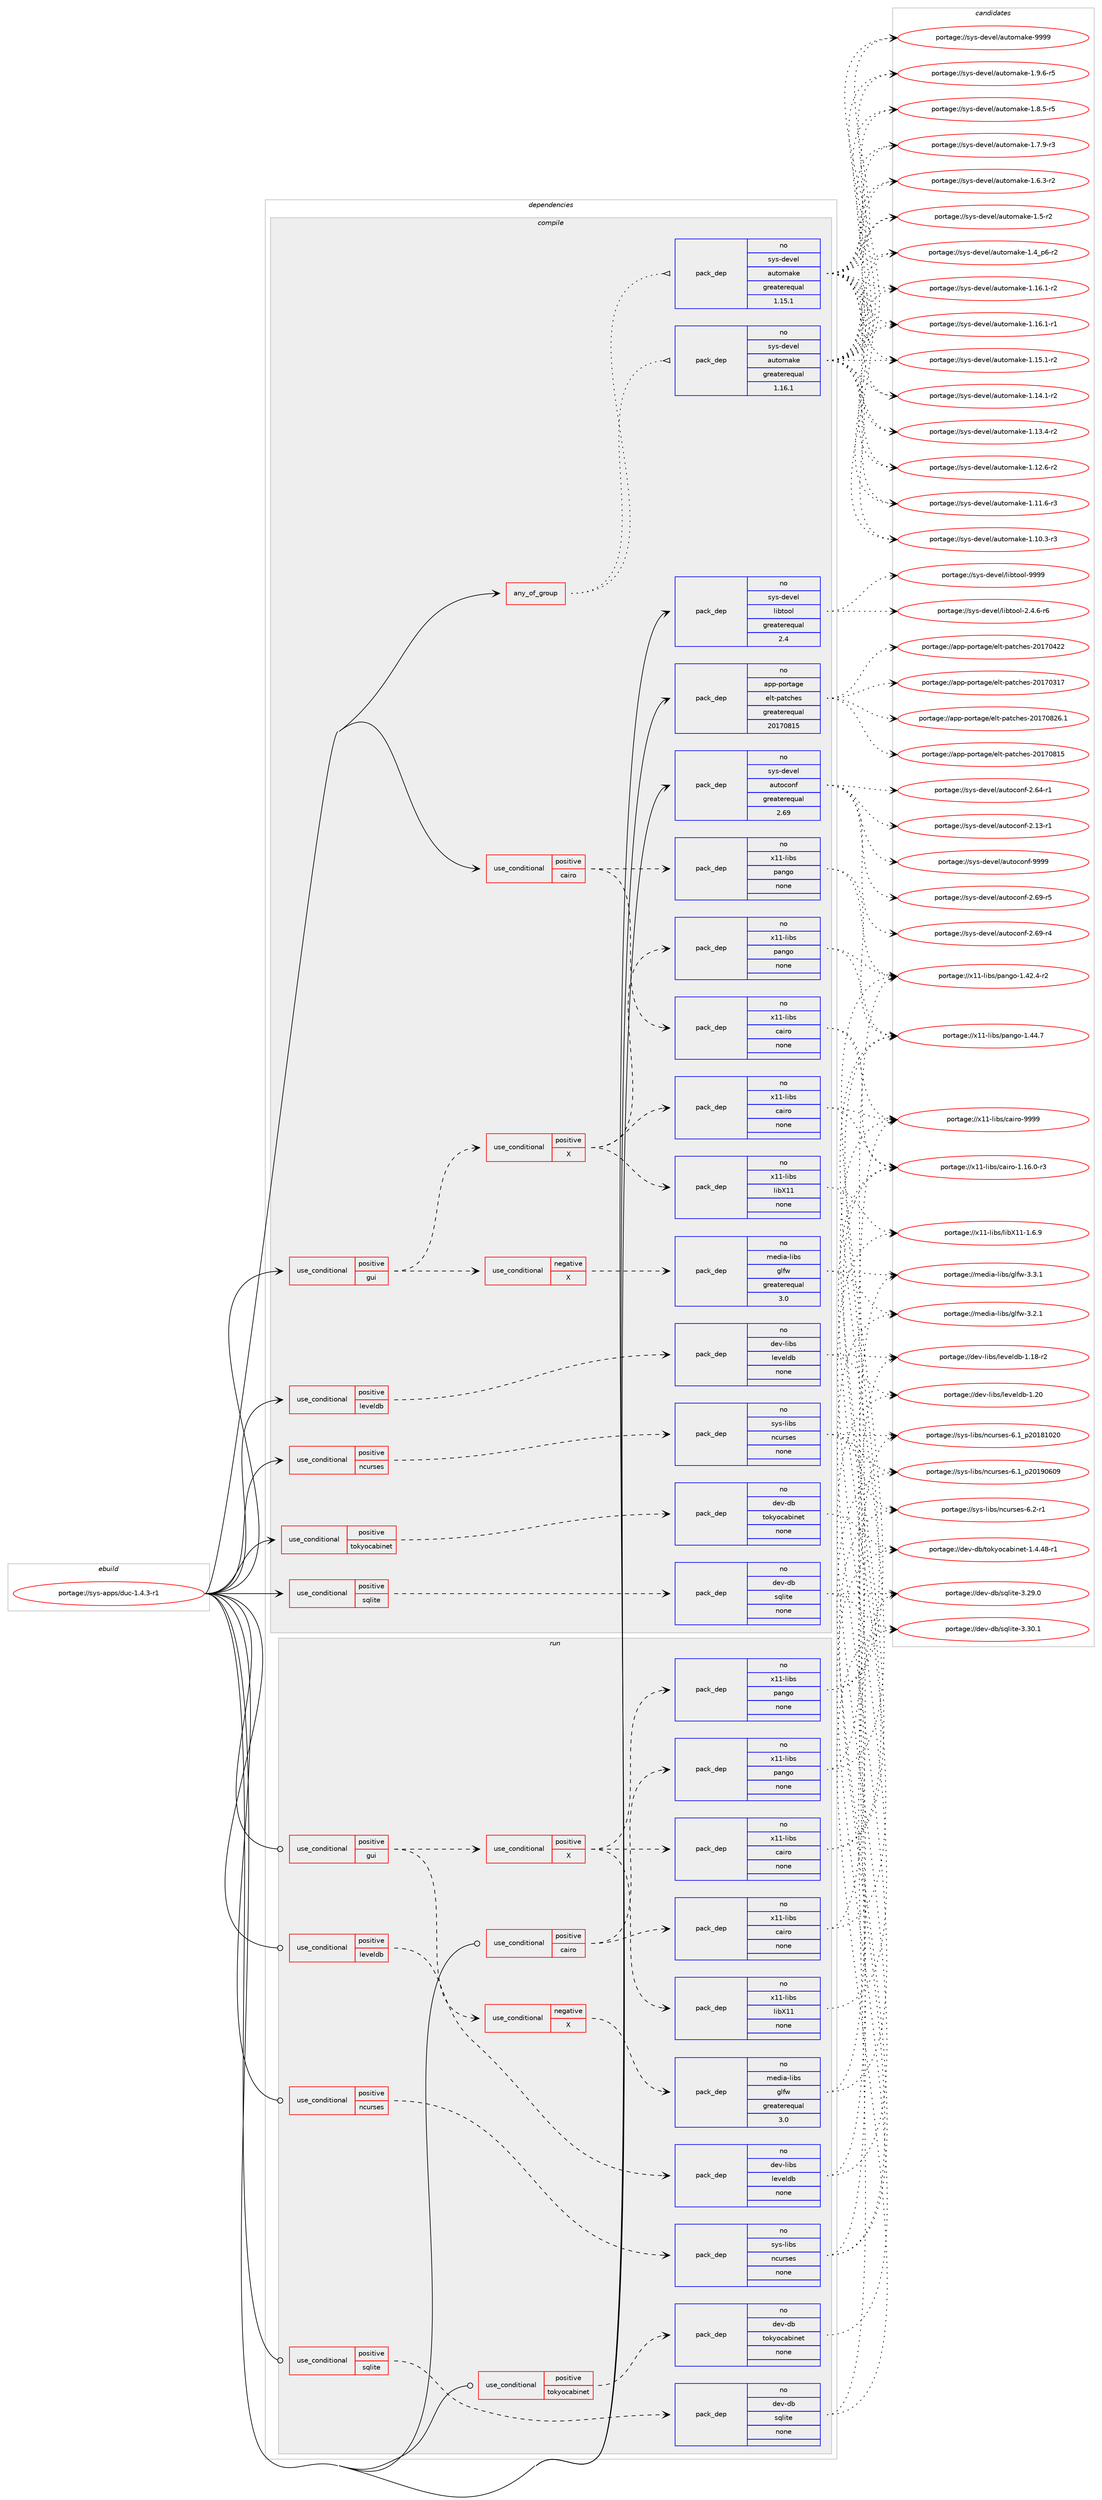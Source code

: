 digraph prolog {

# *************
# Graph options
# *************

newrank=true;
concentrate=true;
compound=true;
graph [rankdir=LR,fontname=Helvetica,fontsize=10,ranksep=1.5];#, ranksep=2.5, nodesep=0.2];
edge  [arrowhead=vee];
node  [fontname=Helvetica,fontsize=10];

# **********
# The ebuild
# **********

subgraph cluster_leftcol {
color=gray;
rank=same;
label=<<i>ebuild</i>>;
id [label="portage://sys-apps/duc-1.4.3-r1", color=red, width=4, href="../sys-apps/duc-1.4.3-r1.svg"];
}

# ****************
# The dependencies
# ****************

subgraph cluster_midcol {
color=gray;
label=<<i>dependencies</i>>;
subgraph cluster_compile {
fillcolor="#eeeeee";
style=filled;
label=<<i>compile</i>>;
subgraph any736 {
dependency32072 [label=<<TABLE BORDER="0" CELLBORDER="1" CELLSPACING="0" CELLPADDING="4"><TR><TD CELLPADDING="10">any_of_group</TD></TR></TABLE>>, shape=none, color=red];subgraph pack25335 {
dependency32073 [label=<<TABLE BORDER="0" CELLBORDER="1" CELLSPACING="0" CELLPADDING="4" WIDTH="220"><TR><TD ROWSPAN="6" CELLPADDING="30">pack_dep</TD></TR><TR><TD WIDTH="110">no</TD></TR><TR><TD>sys-devel</TD></TR><TR><TD>automake</TD></TR><TR><TD>greaterequal</TD></TR><TR><TD>1.16.1</TD></TR></TABLE>>, shape=none, color=blue];
}
dependency32072:e -> dependency32073:w [weight=20,style="dotted",arrowhead="oinv"];
subgraph pack25336 {
dependency32074 [label=<<TABLE BORDER="0" CELLBORDER="1" CELLSPACING="0" CELLPADDING="4" WIDTH="220"><TR><TD ROWSPAN="6" CELLPADDING="30">pack_dep</TD></TR><TR><TD WIDTH="110">no</TD></TR><TR><TD>sys-devel</TD></TR><TR><TD>automake</TD></TR><TR><TD>greaterequal</TD></TR><TR><TD>1.15.1</TD></TR></TABLE>>, shape=none, color=blue];
}
dependency32072:e -> dependency32074:w [weight=20,style="dotted",arrowhead="oinv"];
}
id:e -> dependency32072:w [weight=20,style="solid",arrowhead="vee"];
subgraph cond5999 {
dependency32075 [label=<<TABLE BORDER="0" CELLBORDER="1" CELLSPACING="0" CELLPADDING="4"><TR><TD ROWSPAN="3" CELLPADDING="10">use_conditional</TD></TR><TR><TD>positive</TD></TR><TR><TD>cairo</TD></TR></TABLE>>, shape=none, color=red];
subgraph pack25337 {
dependency32076 [label=<<TABLE BORDER="0" CELLBORDER="1" CELLSPACING="0" CELLPADDING="4" WIDTH="220"><TR><TD ROWSPAN="6" CELLPADDING="30">pack_dep</TD></TR><TR><TD WIDTH="110">no</TD></TR><TR><TD>x11-libs</TD></TR><TR><TD>cairo</TD></TR><TR><TD>none</TD></TR><TR><TD></TD></TR></TABLE>>, shape=none, color=blue];
}
dependency32075:e -> dependency32076:w [weight=20,style="dashed",arrowhead="vee"];
subgraph pack25338 {
dependency32077 [label=<<TABLE BORDER="0" CELLBORDER="1" CELLSPACING="0" CELLPADDING="4" WIDTH="220"><TR><TD ROWSPAN="6" CELLPADDING="30">pack_dep</TD></TR><TR><TD WIDTH="110">no</TD></TR><TR><TD>x11-libs</TD></TR><TR><TD>pango</TD></TR><TR><TD>none</TD></TR><TR><TD></TD></TR></TABLE>>, shape=none, color=blue];
}
dependency32075:e -> dependency32077:w [weight=20,style="dashed",arrowhead="vee"];
}
id:e -> dependency32075:w [weight=20,style="solid",arrowhead="vee"];
subgraph cond6000 {
dependency32078 [label=<<TABLE BORDER="0" CELLBORDER="1" CELLSPACING="0" CELLPADDING="4"><TR><TD ROWSPAN="3" CELLPADDING="10">use_conditional</TD></TR><TR><TD>positive</TD></TR><TR><TD>gui</TD></TR></TABLE>>, shape=none, color=red];
subgraph cond6001 {
dependency32079 [label=<<TABLE BORDER="0" CELLBORDER="1" CELLSPACING="0" CELLPADDING="4"><TR><TD ROWSPAN="3" CELLPADDING="10">use_conditional</TD></TR><TR><TD>positive</TD></TR><TR><TD>X</TD></TR></TABLE>>, shape=none, color=red];
subgraph pack25339 {
dependency32080 [label=<<TABLE BORDER="0" CELLBORDER="1" CELLSPACING="0" CELLPADDING="4" WIDTH="220"><TR><TD ROWSPAN="6" CELLPADDING="30">pack_dep</TD></TR><TR><TD WIDTH="110">no</TD></TR><TR><TD>x11-libs</TD></TR><TR><TD>cairo</TD></TR><TR><TD>none</TD></TR><TR><TD></TD></TR></TABLE>>, shape=none, color=blue];
}
dependency32079:e -> dependency32080:w [weight=20,style="dashed",arrowhead="vee"];
subgraph pack25340 {
dependency32081 [label=<<TABLE BORDER="0" CELLBORDER="1" CELLSPACING="0" CELLPADDING="4" WIDTH="220"><TR><TD ROWSPAN="6" CELLPADDING="30">pack_dep</TD></TR><TR><TD WIDTH="110">no</TD></TR><TR><TD>x11-libs</TD></TR><TR><TD>libX11</TD></TR><TR><TD>none</TD></TR><TR><TD></TD></TR></TABLE>>, shape=none, color=blue];
}
dependency32079:e -> dependency32081:w [weight=20,style="dashed",arrowhead="vee"];
subgraph pack25341 {
dependency32082 [label=<<TABLE BORDER="0" CELLBORDER="1" CELLSPACING="0" CELLPADDING="4" WIDTH="220"><TR><TD ROWSPAN="6" CELLPADDING="30">pack_dep</TD></TR><TR><TD WIDTH="110">no</TD></TR><TR><TD>x11-libs</TD></TR><TR><TD>pango</TD></TR><TR><TD>none</TD></TR><TR><TD></TD></TR></TABLE>>, shape=none, color=blue];
}
dependency32079:e -> dependency32082:w [weight=20,style="dashed",arrowhead="vee"];
}
dependency32078:e -> dependency32079:w [weight=20,style="dashed",arrowhead="vee"];
subgraph cond6002 {
dependency32083 [label=<<TABLE BORDER="0" CELLBORDER="1" CELLSPACING="0" CELLPADDING="4"><TR><TD ROWSPAN="3" CELLPADDING="10">use_conditional</TD></TR><TR><TD>negative</TD></TR><TR><TD>X</TD></TR></TABLE>>, shape=none, color=red];
subgraph pack25342 {
dependency32084 [label=<<TABLE BORDER="0" CELLBORDER="1" CELLSPACING="0" CELLPADDING="4" WIDTH="220"><TR><TD ROWSPAN="6" CELLPADDING="30">pack_dep</TD></TR><TR><TD WIDTH="110">no</TD></TR><TR><TD>media-libs</TD></TR><TR><TD>glfw</TD></TR><TR><TD>greaterequal</TD></TR><TR><TD>3.0</TD></TR></TABLE>>, shape=none, color=blue];
}
dependency32083:e -> dependency32084:w [weight=20,style="dashed",arrowhead="vee"];
}
dependency32078:e -> dependency32083:w [weight=20,style="dashed",arrowhead="vee"];
}
id:e -> dependency32078:w [weight=20,style="solid",arrowhead="vee"];
subgraph cond6003 {
dependency32085 [label=<<TABLE BORDER="0" CELLBORDER="1" CELLSPACING="0" CELLPADDING="4"><TR><TD ROWSPAN="3" CELLPADDING="10">use_conditional</TD></TR><TR><TD>positive</TD></TR><TR><TD>leveldb</TD></TR></TABLE>>, shape=none, color=red];
subgraph pack25343 {
dependency32086 [label=<<TABLE BORDER="0" CELLBORDER="1" CELLSPACING="0" CELLPADDING="4" WIDTH="220"><TR><TD ROWSPAN="6" CELLPADDING="30">pack_dep</TD></TR><TR><TD WIDTH="110">no</TD></TR><TR><TD>dev-libs</TD></TR><TR><TD>leveldb</TD></TR><TR><TD>none</TD></TR><TR><TD></TD></TR></TABLE>>, shape=none, color=blue];
}
dependency32085:e -> dependency32086:w [weight=20,style="dashed",arrowhead="vee"];
}
id:e -> dependency32085:w [weight=20,style="solid",arrowhead="vee"];
subgraph cond6004 {
dependency32087 [label=<<TABLE BORDER="0" CELLBORDER="1" CELLSPACING="0" CELLPADDING="4"><TR><TD ROWSPAN="3" CELLPADDING="10">use_conditional</TD></TR><TR><TD>positive</TD></TR><TR><TD>ncurses</TD></TR></TABLE>>, shape=none, color=red];
subgraph pack25344 {
dependency32088 [label=<<TABLE BORDER="0" CELLBORDER="1" CELLSPACING="0" CELLPADDING="4" WIDTH="220"><TR><TD ROWSPAN="6" CELLPADDING="30">pack_dep</TD></TR><TR><TD WIDTH="110">no</TD></TR><TR><TD>sys-libs</TD></TR><TR><TD>ncurses</TD></TR><TR><TD>none</TD></TR><TR><TD></TD></TR></TABLE>>, shape=none, color=blue];
}
dependency32087:e -> dependency32088:w [weight=20,style="dashed",arrowhead="vee"];
}
id:e -> dependency32087:w [weight=20,style="solid",arrowhead="vee"];
subgraph cond6005 {
dependency32089 [label=<<TABLE BORDER="0" CELLBORDER="1" CELLSPACING="0" CELLPADDING="4"><TR><TD ROWSPAN="3" CELLPADDING="10">use_conditional</TD></TR><TR><TD>positive</TD></TR><TR><TD>sqlite</TD></TR></TABLE>>, shape=none, color=red];
subgraph pack25345 {
dependency32090 [label=<<TABLE BORDER="0" CELLBORDER="1" CELLSPACING="0" CELLPADDING="4" WIDTH="220"><TR><TD ROWSPAN="6" CELLPADDING="30">pack_dep</TD></TR><TR><TD WIDTH="110">no</TD></TR><TR><TD>dev-db</TD></TR><TR><TD>sqlite</TD></TR><TR><TD>none</TD></TR><TR><TD></TD></TR></TABLE>>, shape=none, color=blue];
}
dependency32089:e -> dependency32090:w [weight=20,style="dashed",arrowhead="vee"];
}
id:e -> dependency32089:w [weight=20,style="solid",arrowhead="vee"];
subgraph cond6006 {
dependency32091 [label=<<TABLE BORDER="0" CELLBORDER="1" CELLSPACING="0" CELLPADDING="4"><TR><TD ROWSPAN="3" CELLPADDING="10">use_conditional</TD></TR><TR><TD>positive</TD></TR><TR><TD>tokyocabinet</TD></TR></TABLE>>, shape=none, color=red];
subgraph pack25346 {
dependency32092 [label=<<TABLE BORDER="0" CELLBORDER="1" CELLSPACING="0" CELLPADDING="4" WIDTH="220"><TR><TD ROWSPAN="6" CELLPADDING="30">pack_dep</TD></TR><TR><TD WIDTH="110">no</TD></TR><TR><TD>dev-db</TD></TR><TR><TD>tokyocabinet</TD></TR><TR><TD>none</TD></TR><TR><TD></TD></TR></TABLE>>, shape=none, color=blue];
}
dependency32091:e -> dependency32092:w [weight=20,style="dashed",arrowhead="vee"];
}
id:e -> dependency32091:w [weight=20,style="solid",arrowhead="vee"];
subgraph pack25347 {
dependency32093 [label=<<TABLE BORDER="0" CELLBORDER="1" CELLSPACING="0" CELLPADDING="4" WIDTH="220"><TR><TD ROWSPAN="6" CELLPADDING="30">pack_dep</TD></TR><TR><TD WIDTH="110">no</TD></TR><TR><TD>app-portage</TD></TR><TR><TD>elt-patches</TD></TR><TR><TD>greaterequal</TD></TR><TR><TD>20170815</TD></TR></TABLE>>, shape=none, color=blue];
}
id:e -> dependency32093:w [weight=20,style="solid",arrowhead="vee"];
subgraph pack25348 {
dependency32094 [label=<<TABLE BORDER="0" CELLBORDER="1" CELLSPACING="0" CELLPADDING="4" WIDTH="220"><TR><TD ROWSPAN="6" CELLPADDING="30">pack_dep</TD></TR><TR><TD WIDTH="110">no</TD></TR><TR><TD>sys-devel</TD></TR><TR><TD>autoconf</TD></TR><TR><TD>greaterequal</TD></TR><TR><TD>2.69</TD></TR></TABLE>>, shape=none, color=blue];
}
id:e -> dependency32094:w [weight=20,style="solid",arrowhead="vee"];
subgraph pack25349 {
dependency32095 [label=<<TABLE BORDER="0" CELLBORDER="1" CELLSPACING="0" CELLPADDING="4" WIDTH="220"><TR><TD ROWSPAN="6" CELLPADDING="30">pack_dep</TD></TR><TR><TD WIDTH="110">no</TD></TR><TR><TD>sys-devel</TD></TR><TR><TD>libtool</TD></TR><TR><TD>greaterequal</TD></TR><TR><TD>2.4</TD></TR></TABLE>>, shape=none, color=blue];
}
id:e -> dependency32095:w [weight=20,style="solid",arrowhead="vee"];
}
subgraph cluster_compileandrun {
fillcolor="#eeeeee";
style=filled;
label=<<i>compile and run</i>>;
}
subgraph cluster_run {
fillcolor="#eeeeee";
style=filled;
label=<<i>run</i>>;
subgraph cond6007 {
dependency32096 [label=<<TABLE BORDER="0" CELLBORDER="1" CELLSPACING="0" CELLPADDING="4"><TR><TD ROWSPAN="3" CELLPADDING="10">use_conditional</TD></TR><TR><TD>positive</TD></TR><TR><TD>cairo</TD></TR></TABLE>>, shape=none, color=red];
subgraph pack25350 {
dependency32097 [label=<<TABLE BORDER="0" CELLBORDER="1" CELLSPACING="0" CELLPADDING="4" WIDTH="220"><TR><TD ROWSPAN="6" CELLPADDING="30">pack_dep</TD></TR><TR><TD WIDTH="110">no</TD></TR><TR><TD>x11-libs</TD></TR><TR><TD>cairo</TD></TR><TR><TD>none</TD></TR><TR><TD></TD></TR></TABLE>>, shape=none, color=blue];
}
dependency32096:e -> dependency32097:w [weight=20,style="dashed",arrowhead="vee"];
subgraph pack25351 {
dependency32098 [label=<<TABLE BORDER="0" CELLBORDER="1" CELLSPACING="0" CELLPADDING="4" WIDTH="220"><TR><TD ROWSPAN="6" CELLPADDING="30">pack_dep</TD></TR><TR><TD WIDTH="110">no</TD></TR><TR><TD>x11-libs</TD></TR><TR><TD>pango</TD></TR><TR><TD>none</TD></TR><TR><TD></TD></TR></TABLE>>, shape=none, color=blue];
}
dependency32096:e -> dependency32098:w [weight=20,style="dashed",arrowhead="vee"];
}
id:e -> dependency32096:w [weight=20,style="solid",arrowhead="odot"];
subgraph cond6008 {
dependency32099 [label=<<TABLE BORDER="0" CELLBORDER="1" CELLSPACING="0" CELLPADDING="4"><TR><TD ROWSPAN="3" CELLPADDING="10">use_conditional</TD></TR><TR><TD>positive</TD></TR><TR><TD>gui</TD></TR></TABLE>>, shape=none, color=red];
subgraph cond6009 {
dependency32100 [label=<<TABLE BORDER="0" CELLBORDER="1" CELLSPACING="0" CELLPADDING="4"><TR><TD ROWSPAN="3" CELLPADDING="10">use_conditional</TD></TR><TR><TD>positive</TD></TR><TR><TD>X</TD></TR></TABLE>>, shape=none, color=red];
subgraph pack25352 {
dependency32101 [label=<<TABLE BORDER="0" CELLBORDER="1" CELLSPACING="0" CELLPADDING="4" WIDTH="220"><TR><TD ROWSPAN="6" CELLPADDING="30">pack_dep</TD></TR><TR><TD WIDTH="110">no</TD></TR><TR><TD>x11-libs</TD></TR><TR><TD>cairo</TD></TR><TR><TD>none</TD></TR><TR><TD></TD></TR></TABLE>>, shape=none, color=blue];
}
dependency32100:e -> dependency32101:w [weight=20,style="dashed",arrowhead="vee"];
subgraph pack25353 {
dependency32102 [label=<<TABLE BORDER="0" CELLBORDER="1" CELLSPACING="0" CELLPADDING="4" WIDTH="220"><TR><TD ROWSPAN="6" CELLPADDING="30">pack_dep</TD></TR><TR><TD WIDTH="110">no</TD></TR><TR><TD>x11-libs</TD></TR><TR><TD>libX11</TD></TR><TR><TD>none</TD></TR><TR><TD></TD></TR></TABLE>>, shape=none, color=blue];
}
dependency32100:e -> dependency32102:w [weight=20,style="dashed",arrowhead="vee"];
subgraph pack25354 {
dependency32103 [label=<<TABLE BORDER="0" CELLBORDER="1" CELLSPACING="0" CELLPADDING="4" WIDTH="220"><TR><TD ROWSPAN="6" CELLPADDING="30">pack_dep</TD></TR><TR><TD WIDTH="110">no</TD></TR><TR><TD>x11-libs</TD></TR><TR><TD>pango</TD></TR><TR><TD>none</TD></TR><TR><TD></TD></TR></TABLE>>, shape=none, color=blue];
}
dependency32100:e -> dependency32103:w [weight=20,style="dashed",arrowhead="vee"];
}
dependency32099:e -> dependency32100:w [weight=20,style="dashed",arrowhead="vee"];
subgraph cond6010 {
dependency32104 [label=<<TABLE BORDER="0" CELLBORDER="1" CELLSPACING="0" CELLPADDING="4"><TR><TD ROWSPAN="3" CELLPADDING="10">use_conditional</TD></TR><TR><TD>negative</TD></TR><TR><TD>X</TD></TR></TABLE>>, shape=none, color=red];
subgraph pack25355 {
dependency32105 [label=<<TABLE BORDER="0" CELLBORDER="1" CELLSPACING="0" CELLPADDING="4" WIDTH="220"><TR><TD ROWSPAN="6" CELLPADDING="30">pack_dep</TD></TR><TR><TD WIDTH="110">no</TD></TR><TR><TD>media-libs</TD></TR><TR><TD>glfw</TD></TR><TR><TD>greaterequal</TD></TR><TR><TD>3.0</TD></TR></TABLE>>, shape=none, color=blue];
}
dependency32104:e -> dependency32105:w [weight=20,style="dashed",arrowhead="vee"];
}
dependency32099:e -> dependency32104:w [weight=20,style="dashed",arrowhead="vee"];
}
id:e -> dependency32099:w [weight=20,style="solid",arrowhead="odot"];
subgraph cond6011 {
dependency32106 [label=<<TABLE BORDER="0" CELLBORDER="1" CELLSPACING="0" CELLPADDING="4"><TR><TD ROWSPAN="3" CELLPADDING="10">use_conditional</TD></TR><TR><TD>positive</TD></TR><TR><TD>leveldb</TD></TR></TABLE>>, shape=none, color=red];
subgraph pack25356 {
dependency32107 [label=<<TABLE BORDER="0" CELLBORDER="1" CELLSPACING="0" CELLPADDING="4" WIDTH="220"><TR><TD ROWSPAN="6" CELLPADDING="30">pack_dep</TD></TR><TR><TD WIDTH="110">no</TD></TR><TR><TD>dev-libs</TD></TR><TR><TD>leveldb</TD></TR><TR><TD>none</TD></TR><TR><TD></TD></TR></TABLE>>, shape=none, color=blue];
}
dependency32106:e -> dependency32107:w [weight=20,style="dashed",arrowhead="vee"];
}
id:e -> dependency32106:w [weight=20,style="solid",arrowhead="odot"];
subgraph cond6012 {
dependency32108 [label=<<TABLE BORDER="0" CELLBORDER="1" CELLSPACING="0" CELLPADDING="4"><TR><TD ROWSPAN="3" CELLPADDING="10">use_conditional</TD></TR><TR><TD>positive</TD></TR><TR><TD>ncurses</TD></TR></TABLE>>, shape=none, color=red];
subgraph pack25357 {
dependency32109 [label=<<TABLE BORDER="0" CELLBORDER="1" CELLSPACING="0" CELLPADDING="4" WIDTH="220"><TR><TD ROWSPAN="6" CELLPADDING="30">pack_dep</TD></TR><TR><TD WIDTH="110">no</TD></TR><TR><TD>sys-libs</TD></TR><TR><TD>ncurses</TD></TR><TR><TD>none</TD></TR><TR><TD></TD></TR></TABLE>>, shape=none, color=blue];
}
dependency32108:e -> dependency32109:w [weight=20,style="dashed",arrowhead="vee"];
}
id:e -> dependency32108:w [weight=20,style="solid",arrowhead="odot"];
subgraph cond6013 {
dependency32110 [label=<<TABLE BORDER="0" CELLBORDER="1" CELLSPACING="0" CELLPADDING="4"><TR><TD ROWSPAN="3" CELLPADDING="10">use_conditional</TD></TR><TR><TD>positive</TD></TR><TR><TD>sqlite</TD></TR></TABLE>>, shape=none, color=red];
subgraph pack25358 {
dependency32111 [label=<<TABLE BORDER="0" CELLBORDER="1" CELLSPACING="0" CELLPADDING="4" WIDTH="220"><TR><TD ROWSPAN="6" CELLPADDING="30">pack_dep</TD></TR><TR><TD WIDTH="110">no</TD></TR><TR><TD>dev-db</TD></TR><TR><TD>sqlite</TD></TR><TR><TD>none</TD></TR><TR><TD></TD></TR></TABLE>>, shape=none, color=blue];
}
dependency32110:e -> dependency32111:w [weight=20,style="dashed",arrowhead="vee"];
}
id:e -> dependency32110:w [weight=20,style="solid",arrowhead="odot"];
subgraph cond6014 {
dependency32112 [label=<<TABLE BORDER="0" CELLBORDER="1" CELLSPACING="0" CELLPADDING="4"><TR><TD ROWSPAN="3" CELLPADDING="10">use_conditional</TD></TR><TR><TD>positive</TD></TR><TR><TD>tokyocabinet</TD></TR></TABLE>>, shape=none, color=red];
subgraph pack25359 {
dependency32113 [label=<<TABLE BORDER="0" CELLBORDER="1" CELLSPACING="0" CELLPADDING="4" WIDTH="220"><TR><TD ROWSPAN="6" CELLPADDING="30">pack_dep</TD></TR><TR><TD WIDTH="110">no</TD></TR><TR><TD>dev-db</TD></TR><TR><TD>tokyocabinet</TD></TR><TR><TD>none</TD></TR><TR><TD></TD></TR></TABLE>>, shape=none, color=blue];
}
dependency32112:e -> dependency32113:w [weight=20,style="dashed",arrowhead="vee"];
}
id:e -> dependency32112:w [weight=20,style="solid",arrowhead="odot"];
}
}

# **************
# The candidates
# **************

subgraph cluster_choices {
rank=same;
color=gray;
label=<<i>candidates</i>>;

subgraph choice25335 {
color=black;
nodesep=1;
choice115121115451001011181011084797117116111109971071014557575757 [label="portage://sys-devel/automake-9999", color=red, width=4,href="../sys-devel/automake-9999.svg"];
choice115121115451001011181011084797117116111109971071014549465746544511453 [label="portage://sys-devel/automake-1.9.6-r5", color=red, width=4,href="../sys-devel/automake-1.9.6-r5.svg"];
choice115121115451001011181011084797117116111109971071014549465646534511453 [label="portage://sys-devel/automake-1.8.5-r5", color=red, width=4,href="../sys-devel/automake-1.8.5-r5.svg"];
choice115121115451001011181011084797117116111109971071014549465546574511451 [label="portage://sys-devel/automake-1.7.9-r3", color=red, width=4,href="../sys-devel/automake-1.7.9-r3.svg"];
choice115121115451001011181011084797117116111109971071014549465446514511450 [label="portage://sys-devel/automake-1.6.3-r2", color=red, width=4,href="../sys-devel/automake-1.6.3-r2.svg"];
choice11512111545100101118101108479711711611110997107101454946534511450 [label="portage://sys-devel/automake-1.5-r2", color=red, width=4,href="../sys-devel/automake-1.5-r2.svg"];
choice115121115451001011181011084797117116111109971071014549465295112544511450 [label="portage://sys-devel/automake-1.4_p6-r2", color=red, width=4,href="../sys-devel/automake-1.4_p6-r2.svg"];
choice11512111545100101118101108479711711611110997107101454946495446494511450 [label="portage://sys-devel/automake-1.16.1-r2", color=red, width=4,href="../sys-devel/automake-1.16.1-r2.svg"];
choice11512111545100101118101108479711711611110997107101454946495446494511449 [label="portage://sys-devel/automake-1.16.1-r1", color=red, width=4,href="../sys-devel/automake-1.16.1-r1.svg"];
choice11512111545100101118101108479711711611110997107101454946495346494511450 [label="portage://sys-devel/automake-1.15.1-r2", color=red, width=4,href="../sys-devel/automake-1.15.1-r2.svg"];
choice11512111545100101118101108479711711611110997107101454946495246494511450 [label="portage://sys-devel/automake-1.14.1-r2", color=red, width=4,href="../sys-devel/automake-1.14.1-r2.svg"];
choice11512111545100101118101108479711711611110997107101454946495146524511450 [label="portage://sys-devel/automake-1.13.4-r2", color=red, width=4,href="../sys-devel/automake-1.13.4-r2.svg"];
choice11512111545100101118101108479711711611110997107101454946495046544511450 [label="portage://sys-devel/automake-1.12.6-r2", color=red, width=4,href="../sys-devel/automake-1.12.6-r2.svg"];
choice11512111545100101118101108479711711611110997107101454946494946544511451 [label="portage://sys-devel/automake-1.11.6-r3", color=red, width=4,href="../sys-devel/automake-1.11.6-r3.svg"];
choice11512111545100101118101108479711711611110997107101454946494846514511451 [label="portage://sys-devel/automake-1.10.3-r3", color=red, width=4,href="../sys-devel/automake-1.10.3-r3.svg"];
dependency32073:e -> choice115121115451001011181011084797117116111109971071014557575757:w [style=dotted,weight="100"];
dependency32073:e -> choice115121115451001011181011084797117116111109971071014549465746544511453:w [style=dotted,weight="100"];
dependency32073:e -> choice115121115451001011181011084797117116111109971071014549465646534511453:w [style=dotted,weight="100"];
dependency32073:e -> choice115121115451001011181011084797117116111109971071014549465546574511451:w [style=dotted,weight="100"];
dependency32073:e -> choice115121115451001011181011084797117116111109971071014549465446514511450:w [style=dotted,weight="100"];
dependency32073:e -> choice11512111545100101118101108479711711611110997107101454946534511450:w [style=dotted,weight="100"];
dependency32073:e -> choice115121115451001011181011084797117116111109971071014549465295112544511450:w [style=dotted,weight="100"];
dependency32073:e -> choice11512111545100101118101108479711711611110997107101454946495446494511450:w [style=dotted,weight="100"];
dependency32073:e -> choice11512111545100101118101108479711711611110997107101454946495446494511449:w [style=dotted,weight="100"];
dependency32073:e -> choice11512111545100101118101108479711711611110997107101454946495346494511450:w [style=dotted,weight="100"];
dependency32073:e -> choice11512111545100101118101108479711711611110997107101454946495246494511450:w [style=dotted,weight="100"];
dependency32073:e -> choice11512111545100101118101108479711711611110997107101454946495146524511450:w [style=dotted,weight="100"];
dependency32073:e -> choice11512111545100101118101108479711711611110997107101454946495046544511450:w [style=dotted,weight="100"];
dependency32073:e -> choice11512111545100101118101108479711711611110997107101454946494946544511451:w [style=dotted,weight="100"];
dependency32073:e -> choice11512111545100101118101108479711711611110997107101454946494846514511451:w [style=dotted,weight="100"];
}
subgraph choice25336 {
color=black;
nodesep=1;
choice115121115451001011181011084797117116111109971071014557575757 [label="portage://sys-devel/automake-9999", color=red, width=4,href="../sys-devel/automake-9999.svg"];
choice115121115451001011181011084797117116111109971071014549465746544511453 [label="portage://sys-devel/automake-1.9.6-r5", color=red, width=4,href="../sys-devel/automake-1.9.6-r5.svg"];
choice115121115451001011181011084797117116111109971071014549465646534511453 [label="portage://sys-devel/automake-1.8.5-r5", color=red, width=4,href="../sys-devel/automake-1.8.5-r5.svg"];
choice115121115451001011181011084797117116111109971071014549465546574511451 [label="portage://sys-devel/automake-1.7.9-r3", color=red, width=4,href="../sys-devel/automake-1.7.9-r3.svg"];
choice115121115451001011181011084797117116111109971071014549465446514511450 [label="portage://sys-devel/automake-1.6.3-r2", color=red, width=4,href="../sys-devel/automake-1.6.3-r2.svg"];
choice11512111545100101118101108479711711611110997107101454946534511450 [label="portage://sys-devel/automake-1.5-r2", color=red, width=4,href="../sys-devel/automake-1.5-r2.svg"];
choice115121115451001011181011084797117116111109971071014549465295112544511450 [label="portage://sys-devel/automake-1.4_p6-r2", color=red, width=4,href="../sys-devel/automake-1.4_p6-r2.svg"];
choice11512111545100101118101108479711711611110997107101454946495446494511450 [label="portage://sys-devel/automake-1.16.1-r2", color=red, width=4,href="../sys-devel/automake-1.16.1-r2.svg"];
choice11512111545100101118101108479711711611110997107101454946495446494511449 [label="portage://sys-devel/automake-1.16.1-r1", color=red, width=4,href="../sys-devel/automake-1.16.1-r1.svg"];
choice11512111545100101118101108479711711611110997107101454946495346494511450 [label="portage://sys-devel/automake-1.15.1-r2", color=red, width=4,href="../sys-devel/automake-1.15.1-r2.svg"];
choice11512111545100101118101108479711711611110997107101454946495246494511450 [label="portage://sys-devel/automake-1.14.1-r2", color=red, width=4,href="../sys-devel/automake-1.14.1-r2.svg"];
choice11512111545100101118101108479711711611110997107101454946495146524511450 [label="portage://sys-devel/automake-1.13.4-r2", color=red, width=4,href="../sys-devel/automake-1.13.4-r2.svg"];
choice11512111545100101118101108479711711611110997107101454946495046544511450 [label="portage://sys-devel/automake-1.12.6-r2", color=red, width=4,href="../sys-devel/automake-1.12.6-r2.svg"];
choice11512111545100101118101108479711711611110997107101454946494946544511451 [label="portage://sys-devel/automake-1.11.6-r3", color=red, width=4,href="../sys-devel/automake-1.11.6-r3.svg"];
choice11512111545100101118101108479711711611110997107101454946494846514511451 [label="portage://sys-devel/automake-1.10.3-r3", color=red, width=4,href="../sys-devel/automake-1.10.3-r3.svg"];
dependency32074:e -> choice115121115451001011181011084797117116111109971071014557575757:w [style=dotted,weight="100"];
dependency32074:e -> choice115121115451001011181011084797117116111109971071014549465746544511453:w [style=dotted,weight="100"];
dependency32074:e -> choice115121115451001011181011084797117116111109971071014549465646534511453:w [style=dotted,weight="100"];
dependency32074:e -> choice115121115451001011181011084797117116111109971071014549465546574511451:w [style=dotted,weight="100"];
dependency32074:e -> choice115121115451001011181011084797117116111109971071014549465446514511450:w [style=dotted,weight="100"];
dependency32074:e -> choice11512111545100101118101108479711711611110997107101454946534511450:w [style=dotted,weight="100"];
dependency32074:e -> choice115121115451001011181011084797117116111109971071014549465295112544511450:w [style=dotted,weight="100"];
dependency32074:e -> choice11512111545100101118101108479711711611110997107101454946495446494511450:w [style=dotted,weight="100"];
dependency32074:e -> choice11512111545100101118101108479711711611110997107101454946495446494511449:w [style=dotted,weight="100"];
dependency32074:e -> choice11512111545100101118101108479711711611110997107101454946495346494511450:w [style=dotted,weight="100"];
dependency32074:e -> choice11512111545100101118101108479711711611110997107101454946495246494511450:w [style=dotted,weight="100"];
dependency32074:e -> choice11512111545100101118101108479711711611110997107101454946495146524511450:w [style=dotted,weight="100"];
dependency32074:e -> choice11512111545100101118101108479711711611110997107101454946495046544511450:w [style=dotted,weight="100"];
dependency32074:e -> choice11512111545100101118101108479711711611110997107101454946494946544511451:w [style=dotted,weight="100"];
dependency32074:e -> choice11512111545100101118101108479711711611110997107101454946494846514511451:w [style=dotted,weight="100"];
}
subgraph choice25337 {
color=black;
nodesep=1;
choice120494945108105981154799971051141114557575757 [label="portage://x11-libs/cairo-9999", color=red, width=4,href="../x11-libs/cairo-9999.svg"];
choice12049494510810598115479997105114111454946495446484511451 [label="portage://x11-libs/cairo-1.16.0-r3", color=red, width=4,href="../x11-libs/cairo-1.16.0-r3.svg"];
dependency32076:e -> choice120494945108105981154799971051141114557575757:w [style=dotted,weight="100"];
dependency32076:e -> choice12049494510810598115479997105114111454946495446484511451:w [style=dotted,weight="100"];
}
subgraph choice25338 {
color=black;
nodesep=1;
choice12049494510810598115471129711010311145494652524655 [label="portage://x11-libs/pango-1.44.7", color=red, width=4,href="../x11-libs/pango-1.44.7.svg"];
choice120494945108105981154711297110103111454946525046524511450 [label="portage://x11-libs/pango-1.42.4-r2", color=red, width=4,href="../x11-libs/pango-1.42.4-r2.svg"];
dependency32077:e -> choice12049494510810598115471129711010311145494652524655:w [style=dotted,weight="100"];
dependency32077:e -> choice120494945108105981154711297110103111454946525046524511450:w [style=dotted,weight="100"];
}
subgraph choice25339 {
color=black;
nodesep=1;
choice120494945108105981154799971051141114557575757 [label="portage://x11-libs/cairo-9999", color=red, width=4,href="../x11-libs/cairo-9999.svg"];
choice12049494510810598115479997105114111454946495446484511451 [label="portage://x11-libs/cairo-1.16.0-r3", color=red, width=4,href="../x11-libs/cairo-1.16.0-r3.svg"];
dependency32080:e -> choice120494945108105981154799971051141114557575757:w [style=dotted,weight="100"];
dependency32080:e -> choice12049494510810598115479997105114111454946495446484511451:w [style=dotted,weight="100"];
}
subgraph choice25340 {
color=black;
nodesep=1;
choice120494945108105981154710810598884949454946544657 [label="portage://x11-libs/libX11-1.6.9", color=red, width=4,href="../x11-libs/libX11-1.6.9.svg"];
dependency32081:e -> choice120494945108105981154710810598884949454946544657:w [style=dotted,weight="100"];
}
subgraph choice25341 {
color=black;
nodesep=1;
choice12049494510810598115471129711010311145494652524655 [label="portage://x11-libs/pango-1.44.7", color=red, width=4,href="../x11-libs/pango-1.44.7.svg"];
choice120494945108105981154711297110103111454946525046524511450 [label="portage://x11-libs/pango-1.42.4-r2", color=red, width=4,href="../x11-libs/pango-1.42.4-r2.svg"];
dependency32082:e -> choice12049494510810598115471129711010311145494652524655:w [style=dotted,weight="100"];
dependency32082:e -> choice120494945108105981154711297110103111454946525046524511450:w [style=dotted,weight="100"];
}
subgraph choice25342 {
color=black;
nodesep=1;
choice10910110010597451081059811547103108102119455146514649 [label="portage://media-libs/glfw-3.3.1", color=red, width=4,href="../media-libs/glfw-3.3.1.svg"];
choice10910110010597451081059811547103108102119455146504649 [label="portage://media-libs/glfw-3.2.1", color=red, width=4,href="../media-libs/glfw-3.2.1.svg"];
dependency32084:e -> choice10910110010597451081059811547103108102119455146514649:w [style=dotted,weight="100"];
dependency32084:e -> choice10910110010597451081059811547103108102119455146504649:w [style=dotted,weight="100"];
}
subgraph choice25343 {
color=black;
nodesep=1;
choice100101118451081059811547108101118101108100984549465048 [label="portage://dev-libs/leveldb-1.20", color=red, width=4,href="../dev-libs/leveldb-1.20.svg"];
choice1001011184510810598115471081011181011081009845494649564511450 [label="portage://dev-libs/leveldb-1.18-r2", color=red, width=4,href="../dev-libs/leveldb-1.18-r2.svg"];
dependency32086:e -> choice100101118451081059811547108101118101108100984549465048:w [style=dotted,weight="100"];
dependency32086:e -> choice1001011184510810598115471081011181011081009845494649564511450:w [style=dotted,weight="100"];
}
subgraph choice25344 {
color=black;
nodesep=1;
choice11512111545108105981154711099117114115101115455446504511449 [label="portage://sys-libs/ncurses-6.2-r1", color=red, width=4,href="../sys-libs/ncurses-6.2-r1.svg"];
choice1151211154510810598115471109911711411510111545544649951125048495748544857 [label="portage://sys-libs/ncurses-6.1_p20190609", color=red, width=4,href="../sys-libs/ncurses-6.1_p20190609.svg"];
choice1151211154510810598115471109911711411510111545544649951125048495649485048 [label="portage://sys-libs/ncurses-6.1_p20181020", color=red, width=4,href="../sys-libs/ncurses-6.1_p20181020.svg"];
dependency32088:e -> choice11512111545108105981154711099117114115101115455446504511449:w [style=dotted,weight="100"];
dependency32088:e -> choice1151211154510810598115471109911711411510111545544649951125048495748544857:w [style=dotted,weight="100"];
dependency32088:e -> choice1151211154510810598115471109911711411510111545544649951125048495649485048:w [style=dotted,weight="100"];
}
subgraph choice25345 {
color=black;
nodesep=1;
choice10010111845100984711511310810511610145514651484649 [label="portage://dev-db/sqlite-3.30.1", color=red, width=4,href="../dev-db/sqlite-3.30.1.svg"];
choice10010111845100984711511310810511610145514650574648 [label="portage://dev-db/sqlite-3.29.0", color=red, width=4,href="../dev-db/sqlite-3.29.0.svg"];
dependency32090:e -> choice10010111845100984711511310810511610145514651484649:w [style=dotted,weight="100"];
dependency32090:e -> choice10010111845100984711511310810511610145514650574648:w [style=dotted,weight="100"];
}
subgraph choice25346 {
color=black;
nodesep=1;
choice100101118451009847116111107121111999798105110101116454946524652564511449 [label="portage://dev-db/tokyocabinet-1.4.48-r1", color=red, width=4,href="../dev-db/tokyocabinet-1.4.48-r1.svg"];
dependency32092:e -> choice100101118451009847116111107121111999798105110101116454946524652564511449:w [style=dotted,weight="100"];
}
subgraph choice25347 {
color=black;
nodesep=1;
choice971121124511211111411697103101471011081164511297116991041011154550484955485650544649 [label="portage://app-portage/elt-patches-20170826.1", color=red, width=4,href="../app-portage/elt-patches-20170826.1.svg"];
choice97112112451121111141169710310147101108116451129711699104101115455048495548564953 [label="portage://app-portage/elt-patches-20170815", color=red, width=4,href="../app-portage/elt-patches-20170815.svg"];
choice97112112451121111141169710310147101108116451129711699104101115455048495548525050 [label="portage://app-portage/elt-patches-20170422", color=red, width=4,href="../app-portage/elt-patches-20170422.svg"];
choice97112112451121111141169710310147101108116451129711699104101115455048495548514955 [label="portage://app-portage/elt-patches-20170317", color=red, width=4,href="../app-portage/elt-patches-20170317.svg"];
dependency32093:e -> choice971121124511211111411697103101471011081164511297116991041011154550484955485650544649:w [style=dotted,weight="100"];
dependency32093:e -> choice97112112451121111141169710310147101108116451129711699104101115455048495548564953:w [style=dotted,weight="100"];
dependency32093:e -> choice97112112451121111141169710310147101108116451129711699104101115455048495548525050:w [style=dotted,weight="100"];
dependency32093:e -> choice97112112451121111141169710310147101108116451129711699104101115455048495548514955:w [style=dotted,weight="100"];
}
subgraph choice25348 {
color=black;
nodesep=1;
choice115121115451001011181011084797117116111991111101024557575757 [label="portage://sys-devel/autoconf-9999", color=red, width=4,href="../sys-devel/autoconf-9999.svg"];
choice1151211154510010111810110847971171161119911111010245504654574511453 [label="portage://sys-devel/autoconf-2.69-r5", color=red, width=4,href="../sys-devel/autoconf-2.69-r5.svg"];
choice1151211154510010111810110847971171161119911111010245504654574511452 [label="portage://sys-devel/autoconf-2.69-r4", color=red, width=4,href="../sys-devel/autoconf-2.69-r4.svg"];
choice1151211154510010111810110847971171161119911111010245504654524511449 [label="portage://sys-devel/autoconf-2.64-r1", color=red, width=4,href="../sys-devel/autoconf-2.64-r1.svg"];
choice1151211154510010111810110847971171161119911111010245504649514511449 [label="portage://sys-devel/autoconf-2.13-r1", color=red, width=4,href="../sys-devel/autoconf-2.13-r1.svg"];
dependency32094:e -> choice115121115451001011181011084797117116111991111101024557575757:w [style=dotted,weight="100"];
dependency32094:e -> choice1151211154510010111810110847971171161119911111010245504654574511453:w [style=dotted,weight="100"];
dependency32094:e -> choice1151211154510010111810110847971171161119911111010245504654574511452:w [style=dotted,weight="100"];
dependency32094:e -> choice1151211154510010111810110847971171161119911111010245504654524511449:w [style=dotted,weight="100"];
dependency32094:e -> choice1151211154510010111810110847971171161119911111010245504649514511449:w [style=dotted,weight="100"];
}
subgraph choice25349 {
color=black;
nodesep=1;
choice1151211154510010111810110847108105981161111111084557575757 [label="portage://sys-devel/libtool-9999", color=red, width=4,href="../sys-devel/libtool-9999.svg"];
choice1151211154510010111810110847108105981161111111084550465246544511454 [label="portage://sys-devel/libtool-2.4.6-r6", color=red, width=4,href="../sys-devel/libtool-2.4.6-r6.svg"];
dependency32095:e -> choice1151211154510010111810110847108105981161111111084557575757:w [style=dotted,weight="100"];
dependency32095:e -> choice1151211154510010111810110847108105981161111111084550465246544511454:w [style=dotted,weight="100"];
}
subgraph choice25350 {
color=black;
nodesep=1;
choice120494945108105981154799971051141114557575757 [label="portage://x11-libs/cairo-9999", color=red, width=4,href="../x11-libs/cairo-9999.svg"];
choice12049494510810598115479997105114111454946495446484511451 [label="portage://x11-libs/cairo-1.16.0-r3", color=red, width=4,href="../x11-libs/cairo-1.16.0-r3.svg"];
dependency32097:e -> choice120494945108105981154799971051141114557575757:w [style=dotted,weight="100"];
dependency32097:e -> choice12049494510810598115479997105114111454946495446484511451:w [style=dotted,weight="100"];
}
subgraph choice25351 {
color=black;
nodesep=1;
choice12049494510810598115471129711010311145494652524655 [label="portage://x11-libs/pango-1.44.7", color=red, width=4,href="../x11-libs/pango-1.44.7.svg"];
choice120494945108105981154711297110103111454946525046524511450 [label="portage://x11-libs/pango-1.42.4-r2", color=red, width=4,href="../x11-libs/pango-1.42.4-r2.svg"];
dependency32098:e -> choice12049494510810598115471129711010311145494652524655:w [style=dotted,weight="100"];
dependency32098:e -> choice120494945108105981154711297110103111454946525046524511450:w [style=dotted,weight="100"];
}
subgraph choice25352 {
color=black;
nodesep=1;
choice120494945108105981154799971051141114557575757 [label="portage://x11-libs/cairo-9999", color=red, width=4,href="../x11-libs/cairo-9999.svg"];
choice12049494510810598115479997105114111454946495446484511451 [label="portage://x11-libs/cairo-1.16.0-r3", color=red, width=4,href="../x11-libs/cairo-1.16.0-r3.svg"];
dependency32101:e -> choice120494945108105981154799971051141114557575757:w [style=dotted,weight="100"];
dependency32101:e -> choice12049494510810598115479997105114111454946495446484511451:w [style=dotted,weight="100"];
}
subgraph choice25353 {
color=black;
nodesep=1;
choice120494945108105981154710810598884949454946544657 [label="portage://x11-libs/libX11-1.6.9", color=red, width=4,href="../x11-libs/libX11-1.6.9.svg"];
dependency32102:e -> choice120494945108105981154710810598884949454946544657:w [style=dotted,weight="100"];
}
subgraph choice25354 {
color=black;
nodesep=1;
choice12049494510810598115471129711010311145494652524655 [label="portage://x11-libs/pango-1.44.7", color=red, width=4,href="../x11-libs/pango-1.44.7.svg"];
choice120494945108105981154711297110103111454946525046524511450 [label="portage://x11-libs/pango-1.42.4-r2", color=red, width=4,href="../x11-libs/pango-1.42.4-r2.svg"];
dependency32103:e -> choice12049494510810598115471129711010311145494652524655:w [style=dotted,weight="100"];
dependency32103:e -> choice120494945108105981154711297110103111454946525046524511450:w [style=dotted,weight="100"];
}
subgraph choice25355 {
color=black;
nodesep=1;
choice10910110010597451081059811547103108102119455146514649 [label="portage://media-libs/glfw-3.3.1", color=red, width=4,href="../media-libs/glfw-3.3.1.svg"];
choice10910110010597451081059811547103108102119455146504649 [label="portage://media-libs/glfw-3.2.1", color=red, width=4,href="../media-libs/glfw-3.2.1.svg"];
dependency32105:e -> choice10910110010597451081059811547103108102119455146514649:w [style=dotted,weight="100"];
dependency32105:e -> choice10910110010597451081059811547103108102119455146504649:w [style=dotted,weight="100"];
}
subgraph choice25356 {
color=black;
nodesep=1;
choice100101118451081059811547108101118101108100984549465048 [label="portage://dev-libs/leveldb-1.20", color=red, width=4,href="../dev-libs/leveldb-1.20.svg"];
choice1001011184510810598115471081011181011081009845494649564511450 [label="portage://dev-libs/leveldb-1.18-r2", color=red, width=4,href="../dev-libs/leveldb-1.18-r2.svg"];
dependency32107:e -> choice100101118451081059811547108101118101108100984549465048:w [style=dotted,weight="100"];
dependency32107:e -> choice1001011184510810598115471081011181011081009845494649564511450:w [style=dotted,weight="100"];
}
subgraph choice25357 {
color=black;
nodesep=1;
choice11512111545108105981154711099117114115101115455446504511449 [label="portage://sys-libs/ncurses-6.2-r1", color=red, width=4,href="../sys-libs/ncurses-6.2-r1.svg"];
choice1151211154510810598115471109911711411510111545544649951125048495748544857 [label="portage://sys-libs/ncurses-6.1_p20190609", color=red, width=4,href="../sys-libs/ncurses-6.1_p20190609.svg"];
choice1151211154510810598115471109911711411510111545544649951125048495649485048 [label="portage://sys-libs/ncurses-6.1_p20181020", color=red, width=4,href="../sys-libs/ncurses-6.1_p20181020.svg"];
dependency32109:e -> choice11512111545108105981154711099117114115101115455446504511449:w [style=dotted,weight="100"];
dependency32109:e -> choice1151211154510810598115471109911711411510111545544649951125048495748544857:w [style=dotted,weight="100"];
dependency32109:e -> choice1151211154510810598115471109911711411510111545544649951125048495649485048:w [style=dotted,weight="100"];
}
subgraph choice25358 {
color=black;
nodesep=1;
choice10010111845100984711511310810511610145514651484649 [label="portage://dev-db/sqlite-3.30.1", color=red, width=4,href="../dev-db/sqlite-3.30.1.svg"];
choice10010111845100984711511310810511610145514650574648 [label="portage://dev-db/sqlite-3.29.0", color=red, width=4,href="../dev-db/sqlite-3.29.0.svg"];
dependency32111:e -> choice10010111845100984711511310810511610145514651484649:w [style=dotted,weight="100"];
dependency32111:e -> choice10010111845100984711511310810511610145514650574648:w [style=dotted,weight="100"];
}
subgraph choice25359 {
color=black;
nodesep=1;
choice100101118451009847116111107121111999798105110101116454946524652564511449 [label="portage://dev-db/tokyocabinet-1.4.48-r1", color=red, width=4,href="../dev-db/tokyocabinet-1.4.48-r1.svg"];
dependency32113:e -> choice100101118451009847116111107121111999798105110101116454946524652564511449:w [style=dotted,weight="100"];
}
}

}

